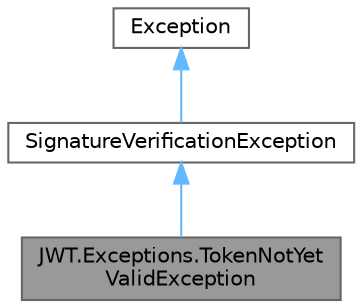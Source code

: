 digraph "JWT.Exceptions.TokenNotYetValidException"
{
 // LATEX_PDF_SIZE
  bgcolor="transparent";
  edge [fontname=Helvetica,fontsize=10,labelfontname=Helvetica,labelfontsize=10];
  node [fontname=Helvetica,fontsize=10,shape=box,height=0.2,width=0.4];
  Node1 [id="Node000001",label="JWT.Exceptions.TokenNotYet\lValidException",height=0.2,width=0.4,color="gray40", fillcolor="grey60", style="filled", fontcolor="black",tooltip="Represents an exception thrown when a token is not yet valid."];
  Node2 -> Node1 [id="edge3_Node000001_Node000002",dir="back",color="steelblue1",style="solid",tooltip=" "];
  Node2 [id="Node000002",label="SignatureVerificationException",height=0.2,width=0.4,color="gray40", fillcolor="white", style="filled",URL="$class_j_w_t_1_1_exceptions_1_1_signature_verification_exception.html",tooltip="Represents an exception thrown when a signature validation fails."];
  Node3 -> Node2 [id="edge4_Node000002_Node000003",dir="back",color="steelblue1",style="solid",tooltip=" "];
  Node3 [id="Node000003",label="Exception",height=0.2,width=0.4,color="gray40", fillcolor="white", style="filled",tooltip=" "];
}
